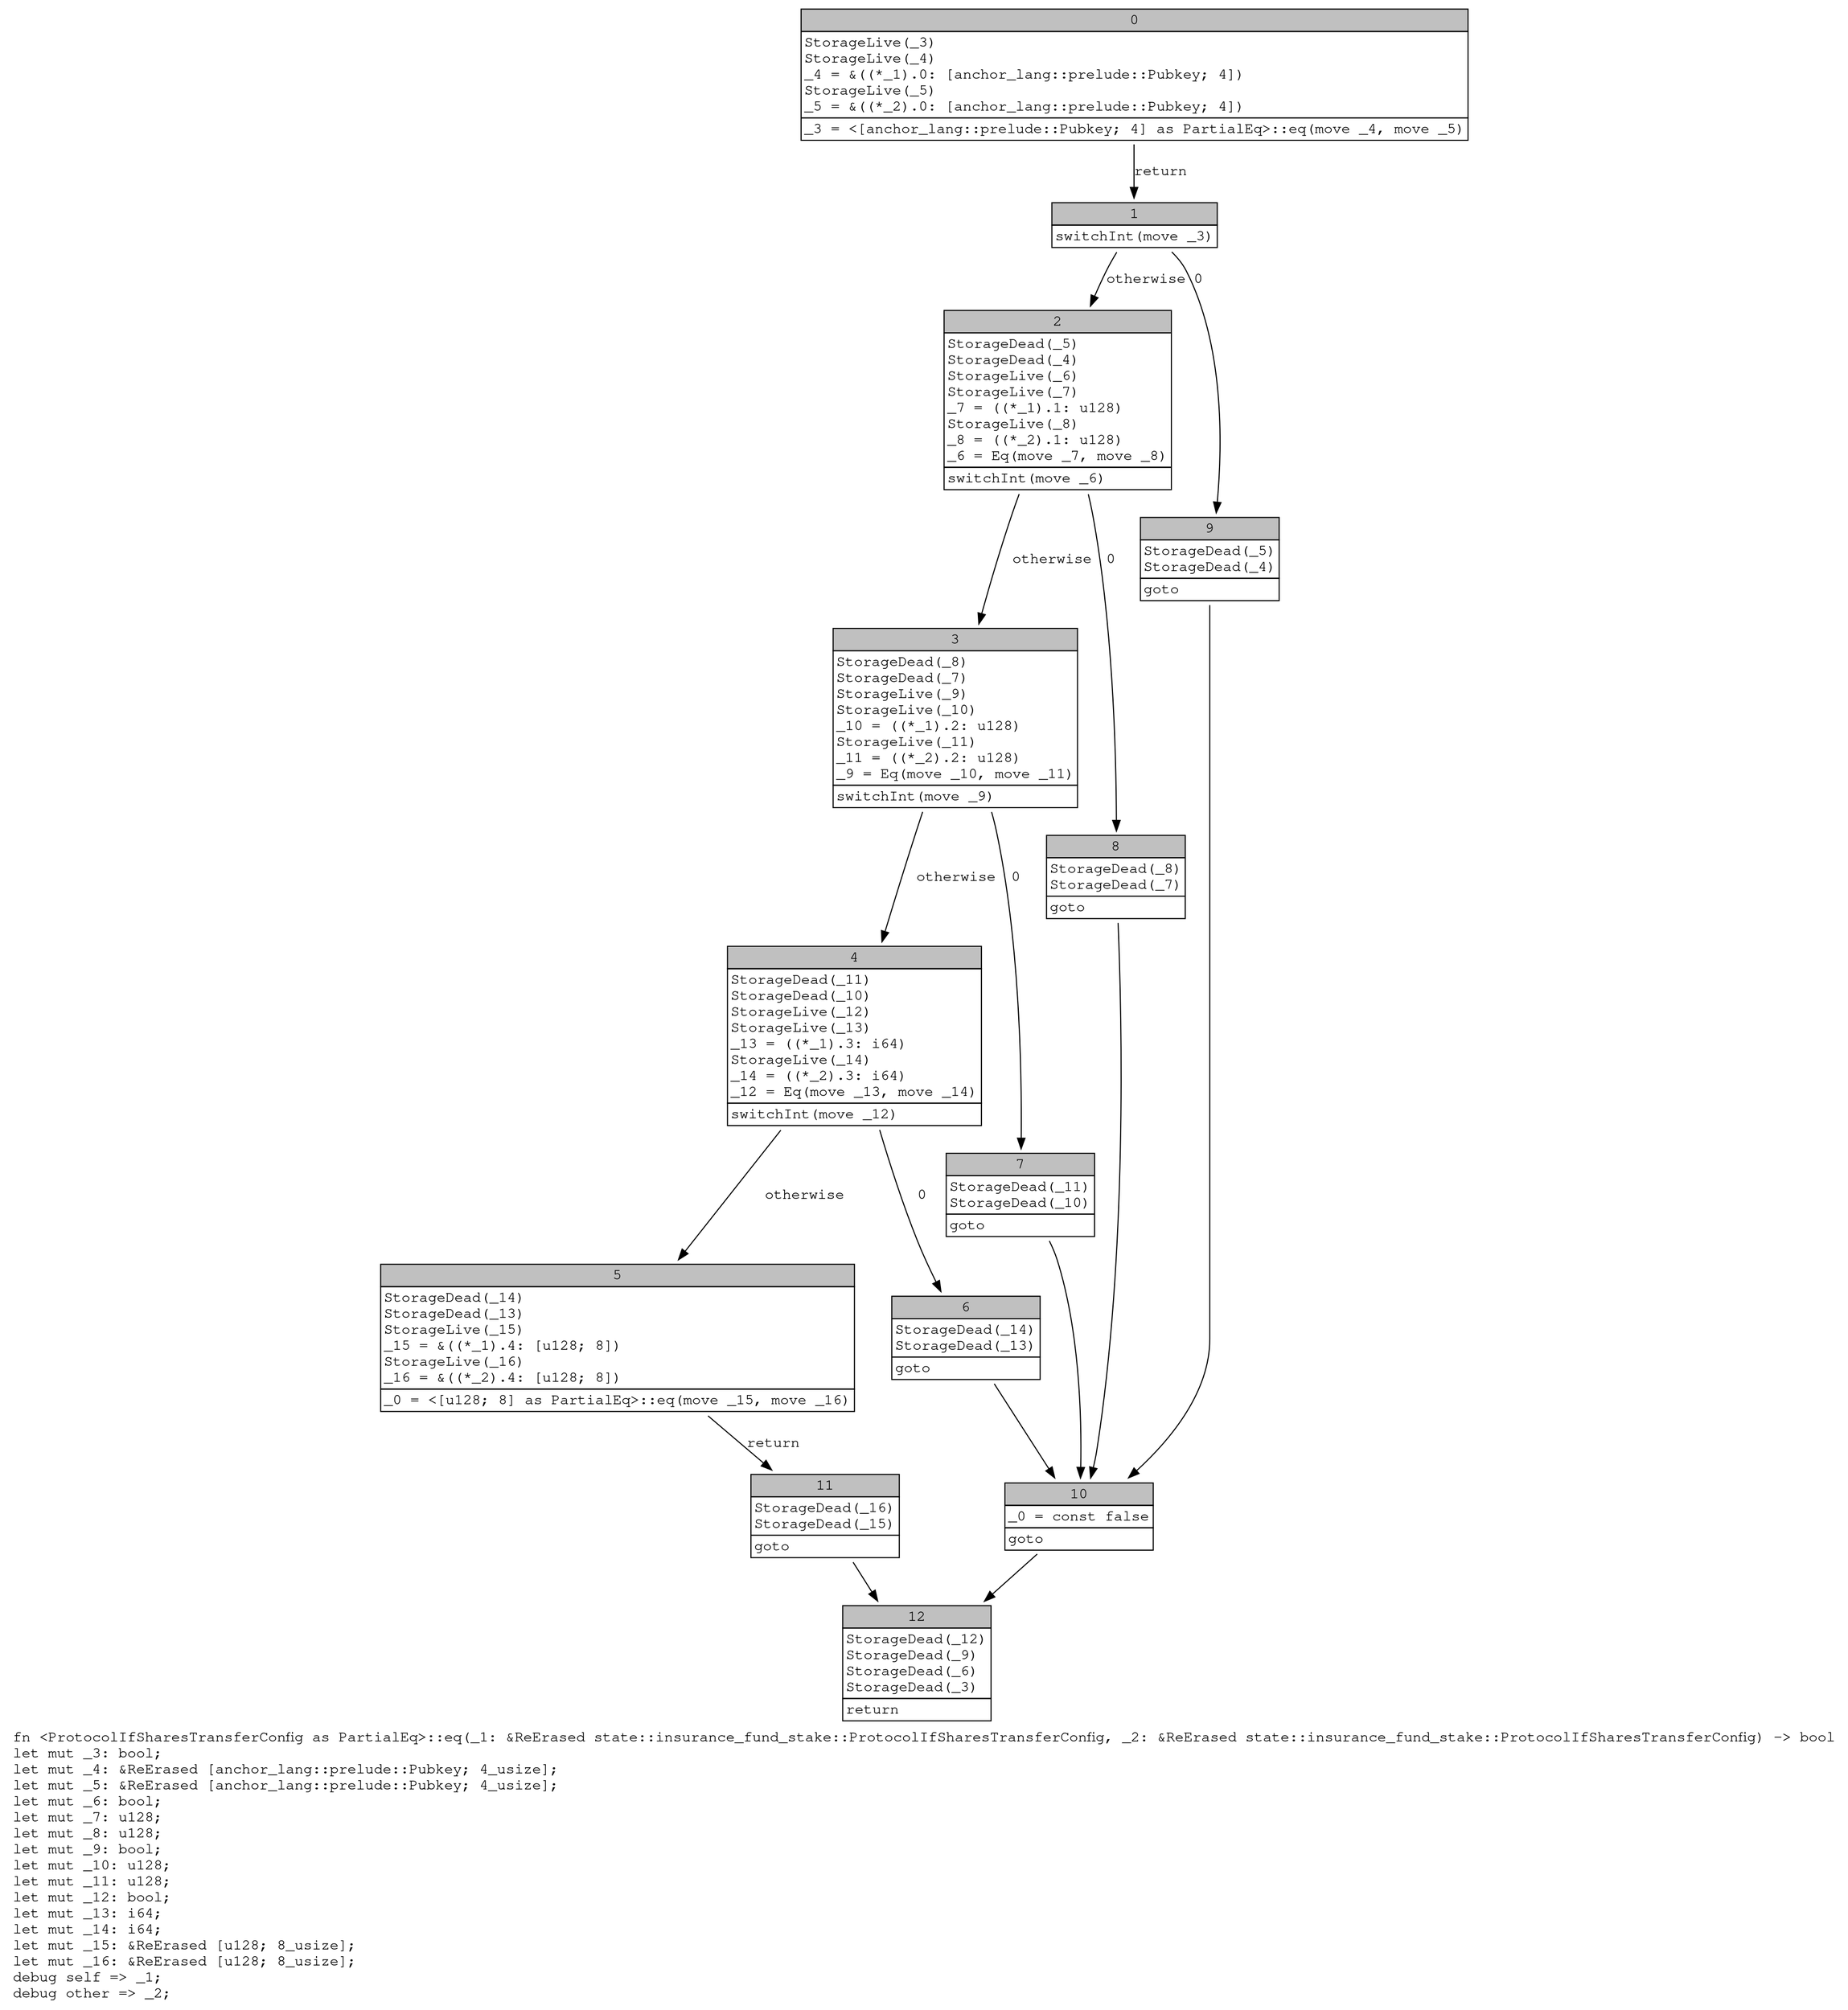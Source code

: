 digraph Mir_0_16548 {
    graph [fontname="Courier, monospace"];
    node [fontname="Courier, monospace"];
    edge [fontname="Courier, monospace"];
    label=<fn &lt;ProtocolIfSharesTransferConfig as PartialEq&gt;::eq(_1: &amp;ReErased state::insurance_fund_stake::ProtocolIfSharesTransferConfig, _2: &amp;ReErased state::insurance_fund_stake::ProtocolIfSharesTransferConfig) -&gt; bool<br align="left"/>let mut _3: bool;<br align="left"/>let mut _4: &amp;ReErased [anchor_lang::prelude::Pubkey; 4_usize];<br align="left"/>let mut _5: &amp;ReErased [anchor_lang::prelude::Pubkey; 4_usize];<br align="left"/>let mut _6: bool;<br align="left"/>let mut _7: u128;<br align="left"/>let mut _8: u128;<br align="left"/>let mut _9: bool;<br align="left"/>let mut _10: u128;<br align="left"/>let mut _11: u128;<br align="left"/>let mut _12: bool;<br align="left"/>let mut _13: i64;<br align="left"/>let mut _14: i64;<br align="left"/>let mut _15: &amp;ReErased [u128; 8_usize];<br align="left"/>let mut _16: &amp;ReErased [u128; 8_usize];<br align="left"/>debug self =&gt; _1;<br align="left"/>debug other =&gt; _2;<br align="left"/>>;
    bb0__0_16548 [shape="none", label=<<table border="0" cellborder="1" cellspacing="0"><tr><td bgcolor="gray" align="center" colspan="1">0</td></tr><tr><td align="left" balign="left">StorageLive(_3)<br/>StorageLive(_4)<br/>_4 = &amp;((*_1).0: [anchor_lang::prelude::Pubkey; 4])<br/>StorageLive(_5)<br/>_5 = &amp;((*_2).0: [anchor_lang::prelude::Pubkey; 4])<br/></td></tr><tr><td align="left">_3 = &lt;[anchor_lang::prelude::Pubkey; 4] as PartialEq&gt;::eq(move _4, move _5)</td></tr></table>>];
    bb1__0_16548 [shape="none", label=<<table border="0" cellborder="1" cellspacing="0"><tr><td bgcolor="gray" align="center" colspan="1">1</td></tr><tr><td align="left">switchInt(move _3)</td></tr></table>>];
    bb2__0_16548 [shape="none", label=<<table border="0" cellborder="1" cellspacing="0"><tr><td bgcolor="gray" align="center" colspan="1">2</td></tr><tr><td align="left" balign="left">StorageDead(_5)<br/>StorageDead(_4)<br/>StorageLive(_6)<br/>StorageLive(_7)<br/>_7 = ((*_1).1: u128)<br/>StorageLive(_8)<br/>_8 = ((*_2).1: u128)<br/>_6 = Eq(move _7, move _8)<br/></td></tr><tr><td align="left">switchInt(move _6)</td></tr></table>>];
    bb3__0_16548 [shape="none", label=<<table border="0" cellborder="1" cellspacing="0"><tr><td bgcolor="gray" align="center" colspan="1">3</td></tr><tr><td align="left" balign="left">StorageDead(_8)<br/>StorageDead(_7)<br/>StorageLive(_9)<br/>StorageLive(_10)<br/>_10 = ((*_1).2: u128)<br/>StorageLive(_11)<br/>_11 = ((*_2).2: u128)<br/>_9 = Eq(move _10, move _11)<br/></td></tr><tr><td align="left">switchInt(move _9)</td></tr></table>>];
    bb4__0_16548 [shape="none", label=<<table border="0" cellborder="1" cellspacing="0"><tr><td bgcolor="gray" align="center" colspan="1">4</td></tr><tr><td align="left" balign="left">StorageDead(_11)<br/>StorageDead(_10)<br/>StorageLive(_12)<br/>StorageLive(_13)<br/>_13 = ((*_1).3: i64)<br/>StorageLive(_14)<br/>_14 = ((*_2).3: i64)<br/>_12 = Eq(move _13, move _14)<br/></td></tr><tr><td align="left">switchInt(move _12)</td></tr></table>>];
    bb5__0_16548 [shape="none", label=<<table border="0" cellborder="1" cellspacing="0"><tr><td bgcolor="gray" align="center" colspan="1">5</td></tr><tr><td align="left" balign="left">StorageDead(_14)<br/>StorageDead(_13)<br/>StorageLive(_15)<br/>_15 = &amp;((*_1).4: [u128; 8])<br/>StorageLive(_16)<br/>_16 = &amp;((*_2).4: [u128; 8])<br/></td></tr><tr><td align="left">_0 = &lt;[u128; 8] as PartialEq&gt;::eq(move _15, move _16)</td></tr></table>>];
    bb6__0_16548 [shape="none", label=<<table border="0" cellborder="1" cellspacing="0"><tr><td bgcolor="gray" align="center" colspan="1">6</td></tr><tr><td align="left" balign="left">StorageDead(_14)<br/>StorageDead(_13)<br/></td></tr><tr><td align="left">goto</td></tr></table>>];
    bb7__0_16548 [shape="none", label=<<table border="0" cellborder="1" cellspacing="0"><tr><td bgcolor="gray" align="center" colspan="1">7</td></tr><tr><td align="left" balign="left">StorageDead(_11)<br/>StorageDead(_10)<br/></td></tr><tr><td align="left">goto</td></tr></table>>];
    bb8__0_16548 [shape="none", label=<<table border="0" cellborder="1" cellspacing="0"><tr><td bgcolor="gray" align="center" colspan="1">8</td></tr><tr><td align="left" balign="left">StorageDead(_8)<br/>StorageDead(_7)<br/></td></tr><tr><td align="left">goto</td></tr></table>>];
    bb9__0_16548 [shape="none", label=<<table border="0" cellborder="1" cellspacing="0"><tr><td bgcolor="gray" align="center" colspan="1">9</td></tr><tr><td align="left" balign="left">StorageDead(_5)<br/>StorageDead(_4)<br/></td></tr><tr><td align="left">goto</td></tr></table>>];
    bb10__0_16548 [shape="none", label=<<table border="0" cellborder="1" cellspacing="0"><tr><td bgcolor="gray" align="center" colspan="1">10</td></tr><tr><td align="left" balign="left">_0 = const false<br/></td></tr><tr><td align="left">goto</td></tr></table>>];
    bb11__0_16548 [shape="none", label=<<table border="0" cellborder="1" cellspacing="0"><tr><td bgcolor="gray" align="center" colspan="1">11</td></tr><tr><td align="left" balign="left">StorageDead(_16)<br/>StorageDead(_15)<br/></td></tr><tr><td align="left">goto</td></tr></table>>];
    bb12__0_16548 [shape="none", label=<<table border="0" cellborder="1" cellspacing="0"><tr><td bgcolor="gray" align="center" colspan="1">12</td></tr><tr><td align="left" balign="left">StorageDead(_12)<br/>StorageDead(_9)<br/>StorageDead(_6)<br/>StorageDead(_3)<br/></td></tr><tr><td align="left">return</td></tr></table>>];
    bb0__0_16548 -> bb1__0_16548 [label="return"];
    bb1__0_16548 -> bb9__0_16548 [label="0"];
    bb1__0_16548 -> bb2__0_16548 [label="otherwise"];
    bb2__0_16548 -> bb8__0_16548 [label="0"];
    bb2__0_16548 -> bb3__0_16548 [label="otherwise"];
    bb3__0_16548 -> bb7__0_16548 [label="0"];
    bb3__0_16548 -> bb4__0_16548 [label="otherwise"];
    bb4__0_16548 -> bb6__0_16548 [label="0"];
    bb4__0_16548 -> bb5__0_16548 [label="otherwise"];
    bb5__0_16548 -> bb11__0_16548 [label="return"];
    bb6__0_16548 -> bb10__0_16548 [label=""];
    bb7__0_16548 -> bb10__0_16548 [label=""];
    bb8__0_16548 -> bb10__0_16548 [label=""];
    bb9__0_16548 -> bb10__0_16548 [label=""];
    bb10__0_16548 -> bb12__0_16548 [label=""];
    bb11__0_16548 -> bb12__0_16548 [label=""];
}
